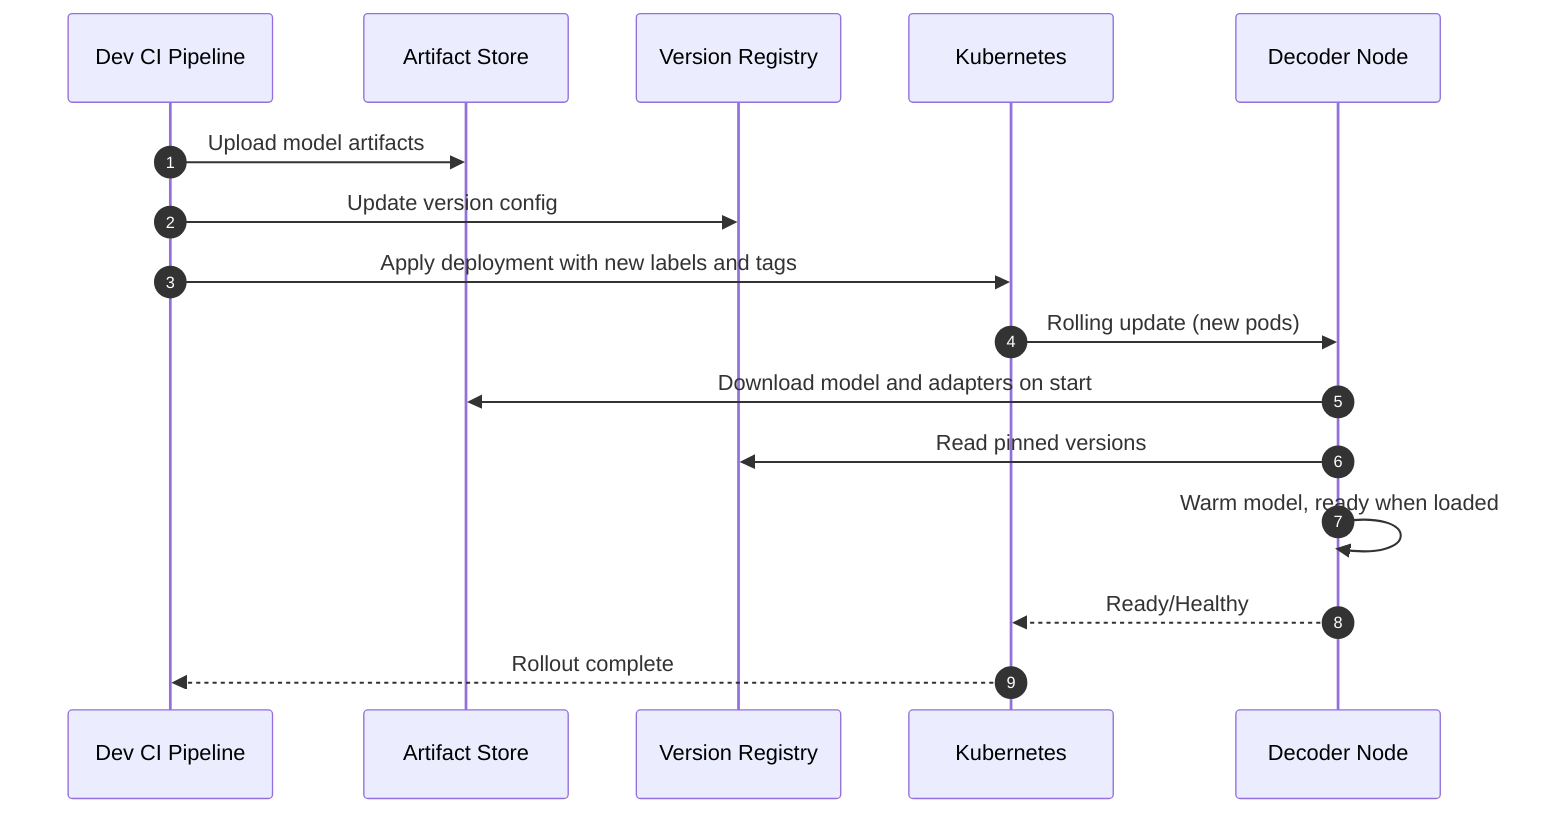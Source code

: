 sequenceDiagram
    autonumber
    participant DEV as Dev CI Pipeline
    participant AS as Artifact Store
    participant VR as Version Registry
    participant K8S as Kubernetes
    participant DN as Decoder Node

    DEV->>AS: Upload model artifacts
    DEV->>VR: Update version config
    DEV->>K8S: Apply deployment with new labels and tags
    K8S->>DN: Rolling update (new pods)
    DN->>AS: Download model and adapters on start
    DN->>VR: Read pinned versions
    DN->>DN: Warm model, ready when loaded
    DN-->>K8S: Ready/Healthy
    K8S-->>DEV: Rollout complete